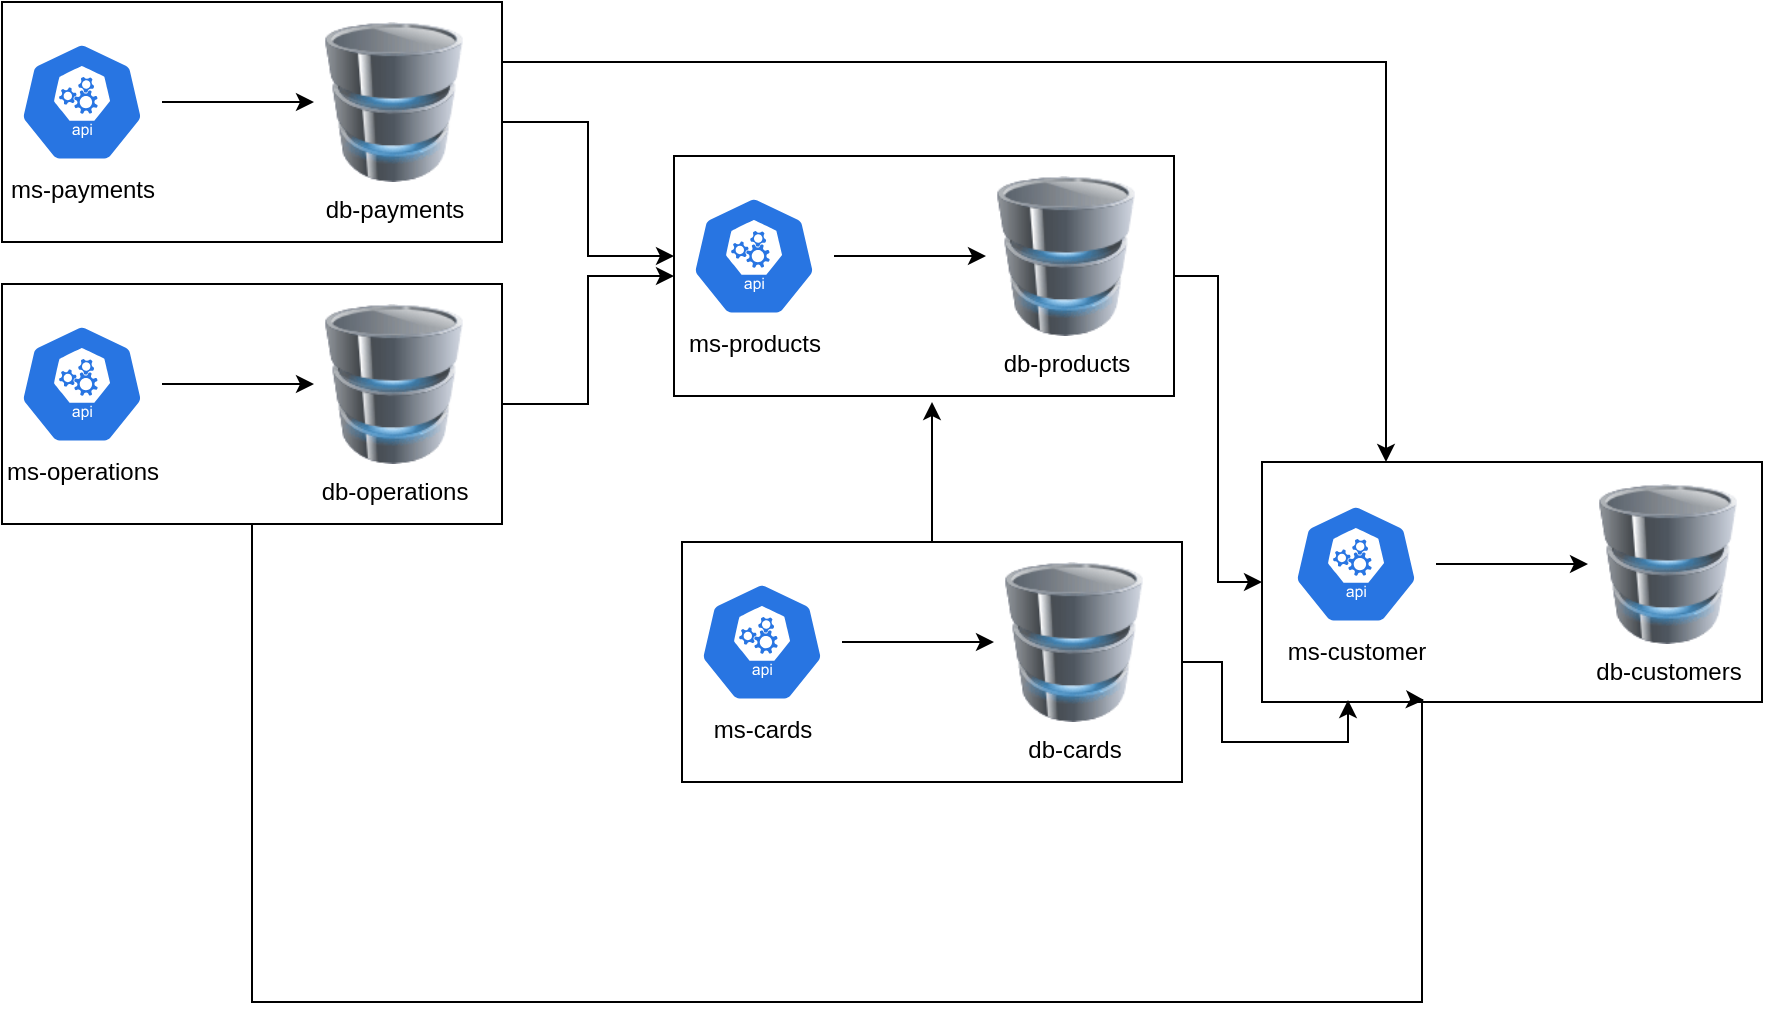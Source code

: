 <mxfile version="20.8.16" type="device" pages="6"><diagram id="bI5OG4YbrkHxdxl9GUgO" name="Arquitectura"><mxGraphModel dx="1434" dy="836" grid="1" gridSize="10" guides="1" tooltips="1" connect="1" arrows="1" fold="1" page="1" pageScale="1" pageWidth="827" pageHeight="1169" math="0" shadow="0"><root><mxCell id="0"/><mxCell id="1" parent="0"/><mxCell id="tQ7kCjf9MEW08KOer6E2-3" value="" style="group" parent="1" vertex="1" connectable="0"><mxGeometry x="470" y="80" width="250" height="120" as="geometry"/></mxCell><mxCell id="tQ7kCjf9MEW08KOer6E2-1" value="" style="rounded=0;whiteSpace=wrap;html=1;" parent="tQ7kCjf9MEW08KOer6E2-3" vertex="1"><mxGeometry width="250" height="120" as="geometry"/></mxCell><mxCell id="pB8GRAe6WzkX_tIAieHO-15" value="ms-payments" style="sketch=0;html=1;dashed=0;whitespace=wrap;fillColor=#2875E2;strokeColor=#ffffff;points=[[0.005,0.63,0],[0.1,0.2,0],[0.9,0.2,0],[0.5,0,0],[0.995,0.63,0],[0.72,0.99,0],[0.5,1,0],[0.28,0.99,0]];verticalLabelPosition=bottom;align=center;verticalAlign=top;shape=mxgraph.kubernetes.icon;prIcon=api" parent="tQ7kCjf9MEW08KOer6E2-3" vertex="1"><mxGeometry y="20" width="80" height="60" as="geometry"/></mxCell><mxCell id="pB8GRAe6WzkX_tIAieHO-16" value="db-payments" style="image;html=1;image=img/lib/clip_art/computers/Database_128x128.png" parent="tQ7kCjf9MEW08KOer6E2-3" vertex="1"><mxGeometry x="156" y="10" width="80" height="80" as="geometry"/></mxCell><mxCell id="pB8GRAe6WzkX_tIAieHO-14" style="edgeStyle=orthogonalEdgeStyle;rounded=0;orthogonalLoop=1;jettySize=auto;html=1;" parent="tQ7kCjf9MEW08KOer6E2-3" source="pB8GRAe6WzkX_tIAieHO-15" target="pB8GRAe6WzkX_tIAieHO-16" edge="1"><mxGeometry relative="1" as="geometry"/></mxCell><mxCell id="tQ7kCjf9MEW08KOer6E2-4" value="" style="group" parent="1" vertex="1" connectable="0"><mxGeometry x="470" y="221" width="250" height="120" as="geometry"/></mxCell><mxCell id="tQ7kCjf9MEW08KOer6E2-2" value="" style="rounded=0;whiteSpace=wrap;html=1;" parent="tQ7kCjf9MEW08KOer6E2-4" vertex="1"><mxGeometry width="250" height="120" as="geometry"/></mxCell><mxCell id="pB8GRAe6WzkX_tIAieHO-10" value="ms-operations" style="sketch=0;html=1;dashed=0;whitespace=wrap;fillColor=#2875E2;strokeColor=#ffffff;points=[[0.005,0.63,0],[0.1,0.2,0],[0.9,0.2,0],[0.5,0,0],[0.995,0.63,0],[0.72,0.99,0],[0.5,1,0],[0.28,0.99,0]];verticalLabelPosition=bottom;align=center;verticalAlign=top;shape=mxgraph.kubernetes.icon;prIcon=api" parent="tQ7kCjf9MEW08KOer6E2-4" vertex="1"><mxGeometry y="20" width="80" height="60" as="geometry"/></mxCell><mxCell id="pB8GRAe6WzkX_tIAieHO-11" value="db-operations" style="image;html=1;image=img/lib/clip_art/computers/Database_128x128.png" parent="tQ7kCjf9MEW08KOer6E2-4" vertex="1"><mxGeometry x="156" y="10" width="80" height="80" as="geometry"/></mxCell><mxCell id="pB8GRAe6WzkX_tIAieHO-9" style="edgeStyle=orthogonalEdgeStyle;rounded=0;orthogonalLoop=1;jettySize=auto;html=1;" parent="tQ7kCjf9MEW08KOer6E2-4" source="pB8GRAe6WzkX_tIAieHO-10" target="pB8GRAe6WzkX_tIAieHO-11" edge="1"><mxGeometry relative="1" as="geometry"/></mxCell><mxCell id="tQ7kCjf9MEW08KOer6E2-11" value="" style="group" parent="1" vertex="1" connectable="0"><mxGeometry x="806" y="157" width="250" height="120" as="geometry"/></mxCell><mxCell id="tQ7kCjf9MEW08KOer6E2-6" value="" style="rounded=0;whiteSpace=wrap;html=1;" parent="tQ7kCjf9MEW08KOer6E2-11" vertex="1"><mxGeometry width="250" height="120" as="geometry"/></mxCell><mxCell id="pB8GRAe6WzkX_tIAieHO-6" value="ms-products" style="sketch=0;html=1;dashed=0;whitespace=wrap;fillColor=#2875E2;strokeColor=#ffffff;points=[[0.005,0.63,0],[0.1,0.2,0],[0.9,0.2,0],[0.5,0,0],[0.995,0.63,0],[0.72,0.99,0],[0.5,1,0],[0.28,0.99,0]];verticalLabelPosition=bottom;align=center;verticalAlign=top;shape=mxgraph.kubernetes.icon;prIcon=api" parent="tQ7kCjf9MEW08KOer6E2-11" vertex="1"><mxGeometry y="20" width="80" height="60" as="geometry"/></mxCell><mxCell id="pB8GRAe6WzkX_tIAieHO-7" value="db-products" style="image;html=1;image=img/lib/clip_art/computers/Database_128x128.png" parent="tQ7kCjf9MEW08KOer6E2-11" vertex="1"><mxGeometry x="156" y="10" width="80" height="80" as="geometry"/></mxCell><mxCell id="pB8GRAe6WzkX_tIAieHO-8" style="edgeStyle=orthogonalEdgeStyle;rounded=0;orthogonalLoop=1;jettySize=auto;html=1;" parent="tQ7kCjf9MEW08KOer6E2-11" source="pB8GRAe6WzkX_tIAieHO-6" target="pB8GRAe6WzkX_tIAieHO-7" edge="1"><mxGeometry relative="1" as="geometry"/></mxCell><mxCell id="tQ7kCjf9MEW08KOer6E2-12" style="edgeStyle=orthogonalEdgeStyle;rounded=0;orthogonalLoop=1;jettySize=auto;html=1;" parent="1" source="tQ7kCjf9MEW08KOer6E2-1" target="pB8GRAe6WzkX_tIAieHO-6" edge="1"><mxGeometry relative="1" as="geometry"/></mxCell><mxCell id="tQ7kCjf9MEW08KOer6E2-13" style="edgeStyle=orthogonalEdgeStyle;rounded=0;orthogonalLoop=1;jettySize=auto;html=1;" parent="1" source="tQ7kCjf9MEW08KOer6E2-2" target="tQ7kCjf9MEW08KOer6E2-6" edge="1"><mxGeometry relative="1" as="geometry"/></mxCell><mxCell id="tQ7kCjf9MEW08KOer6E2-14" value="" style="group" parent="1" vertex="1" connectable="0"><mxGeometry x="1100" y="310" width="250" height="120" as="geometry"/></mxCell><mxCell id="tQ7kCjf9MEW08KOer6E2-10" value="" style="rounded=0;whiteSpace=wrap;html=1;" parent="tQ7kCjf9MEW08KOer6E2-14" vertex="1"><mxGeometry width="250" height="120" as="geometry"/></mxCell><mxCell id="pB8GRAe6WzkX_tIAieHO-3" value="db-customers" style="image;html=1;image=img/lib/clip_art/computers/Database_128x128.png" parent="tQ7kCjf9MEW08KOer6E2-14" vertex="1"><mxGeometry x="163" y="11" width="80" height="80" as="geometry"/></mxCell><mxCell id="pB8GRAe6WzkX_tIAieHO-5" style="edgeStyle=orthogonalEdgeStyle;rounded=0;orthogonalLoop=1;jettySize=auto;html=1;" parent="tQ7kCjf9MEW08KOer6E2-14" source="pB8GRAe6WzkX_tIAieHO-4" target="pB8GRAe6WzkX_tIAieHO-3" edge="1"><mxGeometry relative="1" as="geometry"/></mxCell><mxCell id="pB8GRAe6WzkX_tIAieHO-4" value="ms-customer" style="sketch=0;html=1;dashed=0;whitespace=wrap;fillColor=#2875E2;strokeColor=#ffffff;points=[[0.005,0.63,0],[0.1,0.2,0],[0.9,0.2,0],[0.5,0,0],[0.995,0.63,0],[0.72,0.99,0],[0.5,1,0],[0.28,0.99,0]];verticalLabelPosition=bottom;align=center;verticalAlign=top;shape=mxgraph.kubernetes.icon;prIcon=api" parent="tQ7kCjf9MEW08KOer6E2-14" vertex="1"><mxGeometry x="7" y="21" width="80" height="60" as="geometry"/></mxCell><mxCell id="tQ7kCjf9MEW08KOer6E2-15" style="edgeStyle=orthogonalEdgeStyle;rounded=0;orthogonalLoop=1;jettySize=auto;html=1;entryX=0;entryY=0.5;entryDx=0;entryDy=0;" parent="1" source="tQ7kCjf9MEW08KOer6E2-6" target="tQ7kCjf9MEW08KOer6E2-10" edge="1"><mxGeometry relative="1" as="geometry"/></mxCell><mxCell id="tQ7kCjf9MEW08KOer6E2-16" style="edgeStyle=orthogonalEdgeStyle;rounded=0;orthogonalLoop=1;jettySize=auto;html=1;entryX=0.25;entryY=0;entryDx=0;entryDy=0;" parent="1" source="tQ7kCjf9MEW08KOer6E2-1" target="tQ7kCjf9MEW08KOer6E2-10" edge="1"><mxGeometry relative="1" as="geometry"><mxPoint x="1200" y="180" as="targetPoint"/><Array as="points"><mxPoint x="1162" y="110"/><mxPoint x="1162" y="310"/></Array></mxGeometry></mxCell><mxCell id="tQ7kCjf9MEW08KOer6E2-17" style="edgeStyle=orthogonalEdgeStyle;rounded=0;orthogonalLoop=1;jettySize=auto;html=1;entryX=0.324;entryY=0.992;entryDx=0;entryDy=0;entryPerimeter=0;" parent="1" source="tQ7kCjf9MEW08KOer6E2-2" target="tQ7kCjf9MEW08KOer6E2-10" edge="1"><mxGeometry relative="1" as="geometry"><mxPoint x="970" y="420" as="targetPoint"/><Array as="points"><mxPoint x="595" y="580"/><mxPoint x="1180" y="580"/></Array></mxGeometry></mxCell><mxCell id="De7_aMg0YRirg4XIKX2l-1" value="" style="group" parent="1" vertex="1" connectable="0"><mxGeometry x="810" y="350" width="250" height="120" as="geometry"/></mxCell><mxCell id="De7_aMg0YRirg4XIKX2l-2" value="" style="rounded=0;whiteSpace=wrap;html=1;" parent="De7_aMg0YRirg4XIKX2l-1" vertex="1"><mxGeometry width="250" height="120" as="geometry"/></mxCell><mxCell id="De7_aMg0YRirg4XIKX2l-3" value="ms-cards" style="sketch=0;html=1;dashed=0;whitespace=wrap;fillColor=#2875E2;strokeColor=#ffffff;points=[[0.005,0.63,0],[0.1,0.2,0],[0.9,0.2,0],[0.5,0,0],[0.995,0.63,0],[0.72,0.99,0],[0.5,1,0],[0.28,0.99,0]];verticalLabelPosition=bottom;align=center;verticalAlign=top;shape=mxgraph.kubernetes.icon;prIcon=api" parent="De7_aMg0YRirg4XIKX2l-1" vertex="1"><mxGeometry y="20" width="80" height="60" as="geometry"/></mxCell><mxCell id="De7_aMg0YRirg4XIKX2l-4" value="db-cards" style="image;html=1;image=img/lib/clip_art/computers/Database_128x128.png" parent="De7_aMg0YRirg4XIKX2l-1" vertex="1"><mxGeometry x="156" y="10" width="80" height="80" as="geometry"/></mxCell><mxCell id="De7_aMg0YRirg4XIKX2l-5" style="edgeStyle=orthogonalEdgeStyle;rounded=0;orthogonalLoop=1;jettySize=auto;html=1;" parent="De7_aMg0YRirg4XIKX2l-1" source="De7_aMg0YRirg4XIKX2l-3" target="De7_aMg0YRirg4XIKX2l-4" edge="1"><mxGeometry relative="1" as="geometry"/></mxCell><mxCell id="De7_aMg0YRirg4XIKX2l-6" style="edgeStyle=orthogonalEdgeStyle;rounded=0;orthogonalLoop=1;jettySize=auto;html=1;" parent="1" source="De7_aMg0YRirg4XIKX2l-2" edge="1"><mxGeometry relative="1" as="geometry"><mxPoint x="935" y="280" as="targetPoint"/></mxGeometry></mxCell><mxCell id="De7_aMg0YRirg4XIKX2l-7" style="edgeStyle=orthogonalEdgeStyle;rounded=0;orthogonalLoop=1;jettySize=auto;html=1;entryX=0.172;entryY=0.992;entryDx=0;entryDy=0;entryPerimeter=0;" parent="1" source="De7_aMg0YRirg4XIKX2l-2" target="tQ7kCjf9MEW08KOer6E2-10" edge="1"><mxGeometry relative="1" as="geometry"/></mxCell></root></mxGraphModel></diagram><diagram name="Customers" id="FnQYfsVaNDvOb_7kR_wV"><mxGraphModel dx="880" dy="524" grid="1" gridSize="10" guides="1" tooltips="1" connect="1" arrows="1" fold="1" page="1" pageScale="1" pageWidth="827" pageHeight="1169" math="0" shadow="0"><root><mxCell id="0"/><mxCell id="1" parent="0"/><mxCell id="5f8UvKyfONVmYUpsZKr3-1" value="Customer" style="swimlane;fontStyle=0;childLayout=stackLayout;horizontal=1;startSize=26;fillColor=none;horizontalStack=0;resizeParent=1;resizeParentMax=0;resizeLast=0;collapsible=1;marginBottom=0;" parent="1" vertex="1"><mxGeometry x="90" y="506" width="140" height="78" as="geometry"/></mxCell><mxCell id="5f8UvKyfONVmYUpsZKr3-2" value="+ id: integer" style="text;strokeColor=none;fillColor=none;align=left;verticalAlign=top;spacingLeft=4;spacingRight=4;overflow=hidden;rotatable=0;points=[[0,0.5],[1,0.5]];portConstraint=eastwest;" parent="5f8UvKyfONVmYUpsZKr3-1" vertex="1"><mxGeometry y="26" width="140" height="26" as="geometry"/></mxCell><mxCell id="5f8UvKyfONVmYUpsZKr3-3" value="+ type: CustomerType" style="text;strokeColor=none;fillColor=none;align=left;verticalAlign=top;spacingLeft=4;spacingRight=4;overflow=hidden;rotatable=0;points=[[0,0.5],[1,0.5]];portConstraint=eastwest;" parent="5f8UvKyfONVmYUpsZKr3-1" vertex="1"><mxGeometry y="52" width="140" height="26" as="geometry"/></mxCell><mxCell id="5f8UvKyfONVmYUpsZKr3-5" value="PersonaNatural" style="swimlane;fontStyle=0;childLayout=stackLayout;horizontal=1;startSize=26;fillColor=none;horizontalStack=0;resizeParent=1;resizeParentMax=0;resizeLast=0;collapsible=1;marginBottom=0;" parent="1" vertex="1"><mxGeometry x="430" y="402" width="140" height="182" as="geometry"/></mxCell><mxCell id="5f8UvKyfONVmYUpsZKr3-6" value="+ id: integer" style="text;strokeColor=none;fillColor=none;align=left;verticalAlign=top;spacingLeft=4;spacingRight=4;overflow=hidden;rotatable=0;points=[[0,0.5],[1,0.5]];portConstraint=eastwest;" parent="5f8UvKyfONVmYUpsZKr3-5" vertex="1"><mxGeometry y="26" width="140" height="26" as="geometry"/></mxCell><mxCell id="5f8UvKyfONVmYUpsZKr3-7" value="+ name: varchar" style="text;strokeColor=none;fillColor=none;align=left;verticalAlign=top;spacingLeft=4;spacingRight=4;overflow=hidden;rotatable=0;points=[[0,0.5],[1,0.5]];portConstraint=eastwest;" parent="5f8UvKyfONVmYUpsZKr3-5" vertex="1"><mxGeometry y="52" width="140" height="26" as="geometry"/></mxCell><mxCell id="5f8UvKyfONVmYUpsZKr3-8" value="+ lastname: varchar" style="text;strokeColor=none;fillColor=none;align=left;verticalAlign=top;spacingLeft=4;spacingRight=4;overflow=hidden;rotatable=0;points=[[0,0.5],[1,0.5]];portConstraint=eastwest;" parent="5f8UvKyfONVmYUpsZKr3-5" vertex="1"><mxGeometry y="78" width="140" height="26" as="geometry"/></mxCell><mxCell id="5f8UvKyfONVmYUpsZKr3-22" value="+ customer: Customer" style="text;strokeColor=none;fillColor=none;align=left;verticalAlign=top;spacingLeft=4;spacingRight=4;overflow=hidden;rotatable=0;points=[[0,0.5],[1,0.5]];portConstraint=eastwest;" parent="5f8UvKyfONVmYUpsZKr3-5" vertex="1"><mxGeometry y="104" width="140" height="26" as="geometry"/></mxCell><mxCell id="5f8UvKyfONVmYUpsZKr3-23" value="+ document: Document" style="text;strokeColor=none;fillColor=none;align=left;verticalAlign=top;spacingLeft=4;spacingRight=4;overflow=hidden;rotatable=0;points=[[0,0.5],[1,0.5]];portConstraint=eastwest;" parent="5f8UvKyfONVmYUpsZKr3-5" vertex="1"><mxGeometry y="130" width="140" height="26" as="geometry"/></mxCell><mxCell id="5f8UvKyfONVmYUpsZKr3-47" value="+ address: Address" style="text;strokeColor=none;fillColor=none;align=left;verticalAlign=top;spacingLeft=4;spacingRight=4;overflow=hidden;rotatable=0;points=[[0,0.5],[1,0.5]];portConstraint=eastwest;" parent="5f8UvKyfONVmYUpsZKr3-5" vertex="1"><mxGeometry y="156" width="140" height="26" as="geometry"/></mxCell><mxCell id="5f8UvKyfONVmYUpsZKr3-21" style="edgeStyle=orthogonalEdgeStyle;rounded=0;orthogonalLoop=1;jettySize=auto;html=1;" parent="1" source="5f8UvKyfONVmYUpsZKr3-17" target="5f8UvKyfONVmYUpsZKr3-23" edge="1"><mxGeometry relative="1" as="geometry"/></mxCell><mxCell id="5f8UvKyfONVmYUpsZKr3-17" value="Document" style="swimlane;fontStyle=0;childLayout=stackLayout;horizontal=1;startSize=26;fillColor=none;horizontalStack=0;resizeParent=1;resizeParentMax=0;resizeLast=0;collapsible=1;marginBottom=0;" parent="1" vertex="1"><mxGeometry x="830" y="540" width="140" height="104" as="geometry"/></mxCell><mxCell id="5f8UvKyfONVmYUpsZKr3-18" value="+ id: integer" style="text;strokeColor=none;fillColor=none;align=left;verticalAlign=top;spacingLeft=4;spacingRight=4;overflow=hidden;rotatable=0;points=[[0,0.5],[1,0.5]];portConstraint=eastwest;" parent="5f8UvKyfONVmYUpsZKr3-17" vertex="1"><mxGeometry y="26" width="140" height="26" as="geometry"/></mxCell><mxCell id="5f8UvKyfONVmYUpsZKr3-19" value="+ type: DocumentType" style="text;strokeColor=none;fillColor=none;align=left;verticalAlign=top;spacingLeft=4;spacingRight=4;overflow=hidden;rotatable=0;points=[[0,0.5],[1,0.5]];portConstraint=eastwest;" parent="5f8UvKyfONVmYUpsZKr3-17" vertex="1"><mxGeometry y="52" width="140" height="26" as="geometry"/></mxCell><mxCell id="5f8UvKyfONVmYUpsZKr3-20" value="+ document: varchar" style="text;strokeColor=none;fillColor=none;align=left;verticalAlign=top;spacingLeft=4;spacingRight=4;overflow=hidden;rotatable=0;points=[[0,0.5],[1,0.5]];portConstraint=eastwest;" parent="5f8UvKyfONVmYUpsZKr3-17" vertex="1"><mxGeometry y="78" width="140" height="26" as="geometry"/></mxCell><mxCell id="5f8UvKyfONVmYUpsZKr3-24" value="PersonaJuridica" style="swimlane;fontStyle=0;childLayout=stackLayout;horizontal=1;startSize=26;fillColor=none;horizontalStack=0;resizeParent=1;resizeParentMax=0;resizeLast=0;collapsible=1;marginBottom=0;" parent="1" vertex="1"><mxGeometry x="430" y="612" width="160" height="156" as="geometry"/></mxCell><mxCell id="5f8UvKyfONVmYUpsZKr3-25" value="+ id: integer" style="text;strokeColor=none;fillColor=none;align=left;verticalAlign=top;spacingLeft=4;spacingRight=4;overflow=hidden;rotatable=0;points=[[0,0.5],[1,0.5]];portConstraint=eastwest;" parent="5f8UvKyfONVmYUpsZKr3-24" vertex="1"><mxGeometry y="26" width="160" height="26" as="geometry"/></mxCell><mxCell id="5f8UvKyfONVmYUpsZKr3-26" value="+ nombreEmpresa: varchar" style="text;strokeColor=none;fillColor=none;align=left;verticalAlign=top;spacingLeft=4;spacingRight=4;overflow=hidden;rotatable=0;points=[[0,0.5],[1,0.5]];portConstraint=eastwest;" parent="5f8UvKyfONVmYUpsZKr3-24" vertex="1"><mxGeometry y="52" width="160" height="26" as="geometry"/></mxCell><mxCell id="5f8UvKyfONVmYUpsZKr3-28" value="+ customer: Customer" style="text;strokeColor=none;fillColor=none;align=left;verticalAlign=top;spacingLeft=4;spacingRight=4;overflow=hidden;rotatable=0;points=[[0,0.5],[1,0.5]];portConstraint=eastwest;" parent="5f8UvKyfONVmYUpsZKr3-24" vertex="1"><mxGeometry y="78" width="160" height="26" as="geometry"/></mxCell><mxCell id="5f8UvKyfONVmYUpsZKr3-29" value="+ ruc: Document" style="text;strokeColor=none;fillColor=none;align=left;verticalAlign=top;spacingLeft=4;spacingRight=4;overflow=hidden;rotatable=0;points=[[0,0.5],[1,0.5]];portConstraint=eastwest;" parent="5f8UvKyfONVmYUpsZKr3-24" vertex="1"><mxGeometry y="104" width="160" height="26" as="geometry"/></mxCell><mxCell id="5f8UvKyfONVmYUpsZKr3-48" value="+ address: Address" style="text;strokeColor=none;fillColor=none;align=left;verticalAlign=top;spacingLeft=4;spacingRight=4;overflow=hidden;rotatable=0;points=[[0,0.5],[1,0.5]];portConstraint=eastwest;" parent="5f8UvKyfONVmYUpsZKr3-24" vertex="1"><mxGeometry y="130" width="160" height="26" as="geometry"/></mxCell><mxCell id="5f8UvKyfONVmYUpsZKr3-30" style="edgeStyle=orthogonalEdgeStyle;rounded=0;orthogonalLoop=1;jettySize=auto;html=1;entryX=0;entryY=0.5;entryDx=0;entryDy=0;" parent="1" source="5f8UvKyfONVmYUpsZKr3-2" target="5f8UvKyfONVmYUpsZKr3-28" edge="1"><mxGeometry relative="1" as="geometry"/></mxCell><mxCell id="5f8UvKyfONVmYUpsZKr3-36" style="edgeStyle=orthogonalEdgeStyle;rounded=0;orthogonalLoop=1;jettySize=auto;html=1;entryX=1;entryY=0.5;entryDx=0;entryDy=0;" parent="1" source="5f8UvKyfONVmYUpsZKr3-32" target="5f8UvKyfONVmYUpsZKr3-3" edge="1"><mxGeometry relative="1" as="geometry"/></mxCell><mxCell id="5f8UvKyfONVmYUpsZKr3-32" value="CustomerType" style="swimlane;fontStyle=0;childLayout=stackLayout;horizontal=1;startSize=26;fillColor=none;horizontalStack=0;resizeParent=1;resizeParentMax=0;resizeLast=0;collapsible=1;marginBottom=0;" parent="1" vertex="1"><mxGeometry x="90" y="660" width="140" height="78" as="geometry"/></mxCell><mxCell id="5f8UvKyfONVmYUpsZKr3-33" value="+ id: integer" style="text;strokeColor=none;fillColor=none;align=left;verticalAlign=top;spacingLeft=4;spacingRight=4;overflow=hidden;rotatable=0;points=[[0,0.5],[1,0.5]];portConstraint=eastwest;" parent="5f8UvKyfONVmYUpsZKr3-32" vertex="1"><mxGeometry y="26" width="140" height="26" as="geometry"/></mxCell><mxCell id="5f8UvKyfONVmYUpsZKr3-34" value="+ description: varchar" style="text;strokeColor=none;fillColor=none;align=left;verticalAlign=top;spacingLeft=4;spacingRight=4;overflow=hidden;rotatable=0;points=[[0,0.5],[1,0.5]];portConstraint=eastwest;" parent="5f8UvKyfONVmYUpsZKr3-32" vertex="1"><mxGeometry y="52" width="140" height="26" as="geometry"/></mxCell><mxCell id="5f8UvKyfONVmYUpsZKr3-37" value="DocumentType" style="swimlane;fontStyle=0;childLayout=stackLayout;horizontal=1;startSize=26;fillColor=none;horizontalStack=0;resizeParent=1;resizeParentMax=0;resizeLast=0;collapsible=1;marginBottom=0;" parent="1" vertex="1"><mxGeometry x="830" y="660" width="140" height="78" as="geometry"/></mxCell><mxCell id="5f8UvKyfONVmYUpsZKr3-38" value="+ id: integer" style="text;strokeColor=none;fillColor=none;align=left;verticalAlign=top;spacingLeft=4;spacingRight=4;overflow=hidden;rotatable=0;points=[[0,0.5],[1,0.5]];portConstraint=eastwest;" parent="5f8UvKyfONVmYUpsZKr3-37" vertex="1"><mxGeometry y="26" width="140" height="26" as="geometry"/></mxCell><mxCell id="5f8UvKyfONVmYUpsZKr3-39" value="+ description: varchar" style="text;strokeColor=none;fillColor=none;align=left;verticalAlign=top;spacingLeft=4;spacingRight=4;overflow=hidden;rotatable=0;points=[[0,0.5],[1,0.5]];portConstraint=eastwest;" parent="5f8UvKyfONVmYUpsZKr3-37" vertex="1"><mxGeometry y="52" width="140" height="26" as="geometry"/></mxCell><mxCell id="5f8UvKyfONVmYUpsZKr3-41" style="edgeStyle=orthogonalEdgeStyle;rounded=0;orthogonalLoop=1;jettySize=auto;html=1;entryX=1;entryY=0.5;entryDx=0;entryDy=0;" parent="1" source="5f8UvKyfONVmYUpsZKr3-38" target="5f8UvKyfONVmYUpsZKr3-19" edge="1"><mxGeometry relative="1" as="geometry"/></mxCell><mxCell id="LqF1xNk6goIlZYc00Zx_-3" style="edgeStyle=orthogonalEdgeStyle;rounded=0;orthogonalLoop=1;jettySize=auto;html=1;entryX=1;entryY=0.5;entryDx=0;entryDy=0;" parent="1" source="5f8UvKyfONVmYUpsZKr3-42" target="5f8UvKyfONVmYUpsZKr3-48" edge="1"><mxGeometry relative="1" as="geometry"/></mxCell><mxCell id="LqF1xNk6goIlZYc00Zx_-7" style="edgeStyle=orthogonalEdgeStyle;rounded=0;orthogonalLoop=1;jettySize=auto;html=1;" parent="1" source="5f8UvKyfONVmYUpsZKr3-42" target="5f8UvKyfONVmYUpsZKr3-47" edge="1"><mxGeometry relative="1" as="geometry"><Array as="points"><mxPoint x="1171" y="490"/><mxPoint x="650" y="490"/><mxPoint x="650" y="571"/></Array></mxGeometry></mxCell><mxCell id="5f8UvKyfONVmYUpsZKr3-42" value="Address" style="swimlane;fontStyle=0;childLayout=stackLayout;horizontal=1;startSize=26;fillColor=none;horizontalStack=0;resizeParent=1;resizeParentMax=0;resizeLast=0;collapsible=1;marginBottom=0;" parent="1" vertex="1"><mxGeometry x="1101" y="540" width="140" height="130" as="geometry"/></mxCell><mxCell id="5f8UvKyfONVmYUpsZKr3-43" value="+ id: integer" style="text;strokeColor=none;fillColor=none;align=left;verticalAlign=top;spacingLeft=4;spacingRight=4;overflow=hidden;rotatable=0;points=[[0,0.5],[1,0.5]];portConstraint=eastwest;" parent="5f8UvKyfONVmYUpsZKr3-42" vertex="1"><mxGeometry y="26" width="140" height="26" as="geometry"/></mxCell><mxCell id="5f8UvKyfONVmYUpsZKr3-44" value="+ address: varchar" style="text;strokeColor=none;fillColor=none;align=left;verticalAlign=top;spacingLeft=4;spacingRight=4;overflow=hidden;rotatable=0;points=[[0,0.5],[1,0.5]];portConstraint=eastwest;" parent="5f8UvKyfONVmYUpsZKr3-42" vertex="1"><mxGeometry y="52" width="140" height="26" as="geometry"/></mxCell><mxCell id="5f8UvKyfONVmYUpsZKr3-45" value="+ city: City" style="text;strokeColor=none;fillColor=none;align=left;verticalAlign=top;spacingLeft=4;spacingRight=4;overflow=hidden;rotatable=0;points=[[0,0.5],[1,0.5]];portConstraint=eastwest;" parent="5f8UvKyfONVmYUpsZKr3-42" vertex="1"><mxGeometry y="78" width="140" height="26" as="geometry"/></mxCell><mxCell id="5f8UvKyfONVmYUpsZKr3-46" value="+ state: State" style="text;strokeColor=none;fillColor=none;align=left;verticalAlign=top;spacingLeft=4;spacingRight=4;overflow=hidden;rotatable=0;points=[[0,0.5],[1,0.5]];portConstraint=eastwest;" parent="5f8UvKyfONVmYUpsZKr3-42" vertex="1"><mxGeometry y="104" width="140" height="26" as="geometry"/></mxCell><mxCell id="5f8UvKyfONVmYUpsZKr3-51" value="City" style="swimlane;fontStyle=0;childLayout=stackLayout;horizontal=1;startSize=26;fillColor=none;horizontalStack=0;resizeParent=1;resizeParentMax=0;resizeLast=0;collapsible=1;marginBottom=0;" parent="1" vertex="1"><mxGeometry x="1320" y="480" width="140" height="104" as="geometry"/></mxCell><mxCell id="5f8UvKyfONVmYUpsZKr3-52" value="+ id: integer" style="text;strokeColor=none;fillColor=none;align=left;verticalAlign=top;spacingLeft=4;spacingRight=4;overflow=hidden;rotatable=0;points=[[0,0.5],[1,0.5]];portConstraint=eastwest;" parent="5f8UvKyfONVmYUpsZKr3-51" vertex="1"><mxGeometry y="26" width="140" height="26" as="geometry"/></mxCell><mxCell id="5f8UvKyfONVmYUpsZKr3-53" value="+ name: varchar" style="text;strokeColor=none;fillColor=none;align=left;verticalAlign=top;spacingLeft=4;spacingRight=4;overflow=hidden;rotatable=0;points=[[0,0.5],[1,0.5]];portConstraint=eastwest;" parent="5f8UvKyfONVmYUpsZKr3-51" vertex="1"><mxGeometry y="52" width="140" height="26" as="geometry"/></mxCell><mxCell id="5f8UvKyfONVmYUpsZKr3-54" value="+ state: State" style="text;strokeColor=none;fillColor=none;align=left;verticalAlign=top;spacingLeft=4;spacingRight=4;overflow=hidden;rotatable=0;points=[[0,0.5],[1,0.5]];portConstraint=eastwest;" parent="5f8UvKyfONVmYUpsZKr3-51" vertex="1"><mxGeometry y="78" width="140" height="26" as="geometry"/></mxCell><mxCell id="5f8UvKyfONVmYUpsZKr3-55" style="edgeStyle=orthogonalEdgeStyle;rounded=0;orthogonalLoop=1;jettySize=auto;html=1;" parent="1" source="5f8UvKyfONVmYUpsZKr3-53" target="5f8UvKyfONVmYUpsZKr3-45" edge="1"><mxGeometry relative="1" as="geometry"/></mxCell><mxCell id="5f8UvKyfONVmYUpsZKr3-61" style="edgeStyle=orthogonalEdgeStyle;rounded=0;orthogonalLoop=1;jettySize=auto;html=1;" parent="1" source="5f8UvKyfONVmYUpsZKr3-56" target="5f8UvKyfONVmYUpsZKr3-46" edge="1"><mxGeometry relative="1" as="geometry"/></mxCell><mxCell id="LqF1xNk6goIlZYc00Zx_-4" style="edgeStyle=orthogonalEdgeStyle;rounded=0;orthogonalLoop=1;jettySize=auto;html=1;entryX=1;entryY=0.5;entryDx=0;entryDy=0;" parent="1" source="5f8UvKyfONVmYUpsZKr3-56" target="5f8UvKyfONVmYUpsZKr3-54" edge="1"><mxGeometry relative="1" as="geometry"/></mxCell><mxCell id="5f8UvKyfONVmYUpsZKr3-56" value="State" style="swimlane;fontStyle=0;childLayout=stackLayout;horizontal=1;startSize=26;fillColor=none;horizontalStack=0;resizeParent=1;resizeParentMax=0;resizeLast=0;collapsible=1;marginBottom=0;" parent="1" vertex="1"><mxGeometry x="1330" y="714" width="140" height="78" as="geometry"/></mxCell><mxCell id="5f8UvKyfONVmYUpsZKr3-57" value="+ id: integer" style="text;strokeColor=none;fillColor=none;align=left;verticalAlign=top;spacingLeft=4;spacingRight=4;overflow=hidden;rotatable=0;points=[[0,0.5],[1,0.5]];portConstraint=eastwest;" parent="5f8UvKyfONVmYUpsZKr3-56" vertex="1"><mxGeometry y="26" width="140" height="26" as="geometry"/></mxCell><mxCell id="5f8UvKyfONVmYUpsZKr3-58" value="+ name: varchar" style="text;strokeColor=none;fillColor=none;align=left;verticalAlign=top;spacingLeft=4;spacingRight=4;overflow=hidden;rotatable=0;points=[[0,0.5],[1,0.5]];portConstraint=eastwest;" parent="5f8UvKyfONVmYUpsZKr3-56" vertex="1"><mxGeometry y="52" width="140" height="26" as="geometry"/></mxCell><mxCell id="LqF1xNk6goIlZYc00Zx_-2" style="edgeStyle=orthogonalEdgeStyle;rounded=0;orthogonalLoop=1;jettySize=auto;html=1;entryX=0;entryY=0.5;entryDx=0;entryDy=0;" parent="1" source="5f8UvKyfONVmYUpsZKr3-2" target="5f8UvKyfONVmYUpsZKr3-22" edge="1"><mxGeometry relative="1" as="geometry"/></mxCell><mxCell id="LqF1xNk6goIlZYc00Zx_-5" style="edgeStyle=orthogonalEdgeStyle;rounded=0;orthogonalLoop=1;jettySize=auto;html=1;entryX=1;entryY=0.5;entryDx=0;entryDy=0;" parent="1" source="5f8UvKyfONVmYUpsZKr3-19" target="5f8UvKyfONVmYUpsZKr3-29" edge="1"><mxGeometry relative="1" as="geometry"/></mxCell></root></mxGraphModel></diagram><diagram id="a8-bd8aUQmbouIoUmvkq" name="Products"><mxGraphModel dx="978" dy="582" grid="1" gridSize="10" guides="1" tooltips="1" connect="1" arrows="1" fold="1" page="1" pageScale="1" pageWidth="827" pageHeight="1169" math="0" shadow="0"><root><mxCell id="0"/><mxCell id="1" parent="0"/><mxCell id="Aepamb_rC3IX7gEewI6D-28" style="edgeStyle=orthogonalEdgeStyle;shape=flexArrow;rounded=0;orthogonalLoop=1;jettySize=auto;html=1;entryX=0.5;entryY=0;entryDx=0;entryDy=0;" edge="1" parent="1" source="Ig0PfNO-eOohyUWHSJVr-1" target="Aepamb_rC3IX7gEewI6D-7"><mxGeometry relative="1" as="geometry"/></mxCell><mxCell id="Ig0PfNO-eOohyUWHSJVr-1" value="Acount" style="swimlane;fontStyle=0;childLayout=stackLayout;horizontal=1;startSize=26;fillColor=none;horizontalStack=0;resizeParent=1;resizeParentMax=0;resizeLast=0;collapsible=1;marginBottom=0;" vertex="1" parent="1"><mxGeometry x="200" y="160" width="140" height="78" as="geometry"/></mxCell><mxCell id="vfpqxTFMSXzLlHMN3opk-1" value="+ id: integer" style="text;strokeColor=none;fillColor=none;align=left;verticalAlign=top;spacingLeft=4;spacingRight=4;overflow=hidden;rotatable=0;points=[[0,0.5],[1,0.5]];portConstraint=eastwest;" vertex="1" parent="Ig0PfNO-eOohyUWHSJVr-1"><mxGeometry y="26" width="140" height="26" as="geometry"/></mxCell><mxCell id="Ig0PfNO-eOohyUWHSJVr-3" value="+ card: Card" style="text;strokeColor=none;fillColor=none;align=left;verticalAlign=top;spacingLeft=4;spacingRight=4;overflow=hidden;rotatable=0;points=[[0,0.5],[1,0.5]];portConstraint=eastwest;" vertex="1" parent="Ig0PfNO-eOohyUWHSJVr-1"><mxGeometry y="52" width="140" height="26" as="geometry"/></mxCell><mxCell id="Aepamb_rC3IX7gEewI6D-27" style="edgeStyle=orthogonalEdgeStyle;shape=flexArrow;rounded=0;orthogonalLoop=1;jettySize=auto;html=1;" edge="1" parent="1" source="5NRIU2rKPKR9Xe_N8qIw-1" target="Aepamb_rC3IX7gEewI6D-9"><mxGeometry relative="1" as="geometry"/></mxCell><mxCell id="5NRIU2rKPKR9Xe_N8qIw-1" value="Credits" style="swimlane;fontStyle=0;childLayout=stackLayout;horizontal=1;startSize=26;fillColor=none;horizontalStack=0;resizeParent=1;resizeParentMax=0;resizeLast=0;collapsible=1;marginBottom=0;" vertex="1" parent="1"><mxGeometry x="200" y="267" width="150" height="130" as="geometry"/></mxCell><mxCell id="Aepamb_rC3IX7gEewI6D-1" value="+ id: integer" style="text;strokeColor=none;fillColor=none;align=left;verticalAlign=top;spacingLeft=4;spacingRight=4;overflow=hidden;rotatable=0;points=[[0,0.5],[1,0.5]];portConstraint=eastwest;" vertex="1" parent="5NRIU2rKPKR9Xe_N8qIw-1"><mxGeometry y="26" width="150" height="26" as="geometry"/></mxCell><mxCell id="5NRIU2rKPKR9Xe_N8qIw-3" value="+ balance: decimal" style="text;strokeColor=none;fillColor=none;align=left;verticalAlign=top;spacingLeft=4;spacingRight=4;overflow=hidden;rotatable=0;points=[[0,0.5],[1,0.5]];portConstraint=eastwest;" vertex="1" parent="5NRIU2rKPKR9Xe_N8qIw-1"><mxGeometry y="52" width="150" height="26" as="geometry"/></mxCell><mxCell id="Aepamb_rC3IX7gEewI6D-3" value="+ dues: integer" style="text;strokeColor=none;fillColor=none;align=left;verticalAlign=top;spacingLeft=4;spacingRight=4;overflow=hidden;rotatable=0;points=[[0,0.5],[1,0.5]];portConstraint=eastwest;" vertex="1" parent="5NRIU2rKPKR9Xe_N8qIw-1"><mxGeometry y="78" width="150" height="26" as="geometry"/></mxCell><mxCell id="Aepamb_rC3IX7gEewI6D-4" value="+ paymentDueDate: date" style="text;strokeColor=none;fillColor=none;align=left;verticalAlign=top;spacingLeft=4;spacingRight=4;overflow=hidden;rotatable=0;points=[[0,0.5],[1,0.5]];portConstraint=eastwest;" vertex="1" parent="5NRIU2rKPKR9Xe_N8qIw-1"><mxGeometry y="104" width="150" height="26" as="geometry"/></mxCell><mxCell id="Aepamb_rC3IX7gEewI6D-26" style="edgeStyle=orthogonalEdgeStyle;shape=flexArrow;rounded=0;orthogonalLoop=1;jettySize=auto;html=1;" edge="1" parent="1" source="kfJlog5iimFJQybb5WOQ-1" target="Aepamb_rC3IX7gEewI6D-7"><mxGeometry relative="1" as="geometry"/></mxCell><mxCell id="kfJlog5iimFJQybb5WOQ-1" value="LinesOfCredit" style="swimlane;fontStyle=0;childLayout=stackLayout;horizontal=1;startSize=26;fillColor=none;horizontalStack=0;resizeParent=1;resizeParentMax=0;resizeLast=0;collapsible=1;marginBottom=0;" vertex="1" parent="1"><mxGeometry x="200" y="420" width="156" height="156" as="geometry"/></mxCell><mxCell id="Aepamb_rC3IX7gEewI6D-2" value="+ id: integer" style="text;strokeColor=none;fillColor=none;align=left;verticalAlign=top;spacingLeft=4;spacingRight=4;overflow=hidden;rotatable=0;points=[[0,0.5],[1,0.5]];portConstraint=eastwest;" vertex="1" parent="kfJlog5iimFJQybb5WOQ-1"><mxGeometry y="26" width="156" height="26" as="geometry"/></mxCell><mxCell id="kfJlog5iimFJQybb5WOQ-3" value="+ available: decimal" style="text;strokeColor=none;fillColor=none;align=left;verticalAlign=top;spacingLeft=4;spacingRight=4;overflow=hidden;rotatable=0;points=[[0,0.5],[1,0.5]];portConstraint=eastwest;" vertex="1" parent="kfJlog5iimFJQybb5WOQ-1"><mxGeometry y="52" width="156" height="26" as="geometry"/></mxCell><mxCell id="kfJlog5iimFJQybb5WOQ-4" value="+ costs: decimal" style="text;strokeColor=none;fillColor=none;align=left;verticalAlign=top;spacingLeft=4;spacingRight=4;overflow=hidden;rotatable=0;points=[[0,0.5],[1,0.5]];portConstraint=eastwest;" vertex="1" parent="kfJlog5iimFJQybb5WOQ-1"><mxGeometry y="78" width="156" height="26" as="geometry"/></mxCell><mxCell id="Aepamb_rC3IX7gEewI6D-5" value="+ closingDate: date" style="text;strokeColor=none;fillColor=none;align=left;verticalAlign=top;spacingLeft=4;spacingRight=4;overflow=hidden;rotatable=0;points=[[0,0.5],[1,0.5]];portConstraint=eastwest;" vertex="1" parent="kfJlog5iimFJQybb5WOQ-1"><mxGeometry y="104" width="156" height="26" as="geometry"/></mxCell><mxCell id="Aepamb_rC3IX7gEewI6D-6" value="+ paymentDueDate: date" style="text;strokeColor=none;fillColor=none;align=left;verticalAlign=top;spacingLeft=4;spacingRight=4;overflow=hidden;rotatable=0;points=[[0,0.5],[1,0.5]];portConstraint=eastwest;" vertex="1" parent="kfJlog5iimFJQybb5WOQ-1"><mxGeometry y="130" width="156" height="26" as="geometry"/></mxCell><mxCell id="Aepamb_rC3IX7gEewI6D-7" value="Products" style="swimlane;fontStyle=0;childLayout=stackLayout;horizontal=1;startSize=26;fillColor=none;horizontalStack=0;resizeParent=1;resizeParentMax=0;resizeLast=0;collapsible=1;marginBottom=0;" vertex="1" parent="1"><mxGeometry x="470" y="293" width="140" height="78" as="geometry"/></mxCell><mxCell id="Aepamb_rC3IX7gEewI6D-9" value="+ amount: decimal" style="text;strokeColor=none;fillColor=none;align=left;verticalAlign=top;spacingLeft=4;spacingRight=4;overflow=hidden;rotatable=0;points=[[0,0.5],[1,0.5]];portConstraint=eastwest;" vertex="1" parent="Aepamb_rC3IX7gEewI6D-7"><mxGeometry y="26" width="140" height="26" as="geometry"/></mxCell><mxCell id="Aepamb_rC3IX7gEewI6D-10" value="+ customer: Customer" style="text;strokeColor=none;fillColor=none;align=left;verticalAlign=top;spacingLeft=4;spacingRight=4;overflow=hidden;rotatable=0;points=[[0,0.5],[1,0.5]];portConstraint=eastwest;" vertex="1" parent="Aepamb_rC3IX7gEewI6D-7"><mxGeometry y="52" width="140" height="26" as="geometry"/></mxCell></root></mxGraphModel></diagram><diagram id="R4qorEhF54ysiF7mY4t-" name="Operations"><mxGraphModel dx="1434" dy="836" grid="1" gridSize="10" guides="1" tooltips="1" connect="1" arrows="1" fold="1" page="1" pageScale="1" pageWidth="827" pageHeight="1169" math="0" shadow="0"><root><mxCell id="0"/><mxCell id="1" parent="0"/><mxCell id="0MipC3wCVUq4Wc7r-uWf-1" value="OperationType" style="swimlane;fontStyle=0;childLayout=stackLayout;horizontal=1;startSize=26;fillColor=none;horizontalStack=0;resizeParent=1;resizeParentMax=0;resizeLast=0;collapsible=1;marginBottom=0;" parent="1" vertex="1"><mxGeometry x="370" y="130" width="140" height="78" as="geometry"/></mxCell><mxCell id="0MipC3wCVUq4Wc7r-uWf-2" value="+ id: integer" style="text;strokeColor=none;fillColor=none;align=left;verticalAlign=top;spacingLeft=4;spacingRight=4;overflow=hidden;rotatable=0;points=[[0,0.5],[1,0.5]];portConstraint=eastwest;" parent="0MipC3wCVUq4Wc7r-uWf-1" vertex="1"><mxGeometry y="26" width="140" height="26" as="geometry"/></mxCell><mxCell id="0MipC3wCVUq4Wc7r-uWf-3" value="+ description: varchar" style="text;strokeColor=none;fillColor=none;align=left;verticalAlign=top;spacingLeft=4;spacingRight=4;overflow=hidden;rotatable=0;points=[[0,0.5],[1,0.5]];portConstraint=eastwest;" parent="0MipC3wCVUq4Wc7r-uWf-1" vertex="1"><mxGeometry y="52" width="140" height="26" as="geometry"/></mxCell><mxCell id="0MipC3wCVUq4Wc7r-uWf-5" value="Operation" style="swimlane;fontStyle=0;childLayout=stackLayout;horizontal=1;startSize=26;fillColor=none;horizontalStack=0;resizeParent=1;resizeParentMax=0;resizeLast=0;collapsible=1;marginBottom=0;" parent="1" vertex="1"><mxGeometry x="100" y="100" width="140" height="182" as="geometry"/></mxCell><mxCell id="0MipC3wCVUq4Wc7r-uWf-6" value="+ id: integer" style="text;strokeColor=none;fillColor=none;align=left;verticalAlign=top;spacingLeft=4;spacingRight=4;overflow=hidden;rotatable=0;points=[[0,0.5],[1,0.5]];portConstraint=eastwest;" parent="0MipC3wCVUq4Wc7r-uWf-5" vertex="1"><mxGeometry y="26" width="140" height="26" as="geometry"/></mxCell><mxCell id="0MipC3wCVUq4Wc7r-uWf-7" value="+ type: OperationType" style="text;strokeColor=none;fillColor=none;align=left;verticalAlign=top;spacingLeft=4;spacingRight=4;overflow=hidden;rotatable=0;points=[[0,0.5],[1,0.5]];portConstraint=eastwest;" parent="0MipC3wCVUq4Wc7r-uWf-5" vertex="1"><mxGeometry y="52" width="140" height="26" as="geometry"/></mxCell><mxCell id="0MipC3wCVUq4Wc7r-uWf-8" value="+ product: Product" style="text;strokeColor=none;fillColor=none;align=left;verticalAlign=top;spacingLeft=4;spacingRight=4;overflow=hidden;rotatable=0;points=[[0,0.5],[1,0.5]];portConstraint=eastwest;" parent="0MipC3wCVUq4Wc7r-uWf-5" vertex="1"><mxGeometry y="78" width="140" height="26" as="geometry"/></mxCell><mxCell id="SMTJrhXnxoKIe_QTiHFD-1" value="+ amount: decimal" style="text;strokeColor=none;fillColor=none;align=left;verticalAlign=top;spacingLeft=4;spacingRight=4;overflow=hidden;rotatable=0;points=[[0,0.5],[1,0.5]];portConstraint=eastwest;" parent="0MipC3wCVUq4Wc7r-uWf-5" vertex="1"><mxGeometry y="104" width="140" height="26" as="geometry"/></mxCell><mxCell id="SMTJrhXnxoKIe_QTiHFD-2" value="+ timestamp" style="text;strokeColor=none;fillColor=none;align=left;verticalAlign=top;spacingLeft=4;spacingRight=4;overflow=hidden;rotatable=0;points=[[0,0.5],[1,0.5]];portConstraint=eastwest;" parent="0MipC3wCVUq4Wc7r-uWf-5" vertex="1"><mxGeometry y="130" width="140" height="26" as="geometry"/></mxCell><mxCell id="SMTJrhXnxoKIe_QTiHFD-3" value="+ description: varchar" style="text;strokeColor=none;fillColor=none;align=left;verticalAlign=top;spacingLeft=4;spacingRight=4;overflow=hidden;rotatable=0;points=[[0,0.5],[1,0.5]];portConstraint=eastwest;" parent="0MipC3wCVUq4Wc7r-uWf-5" vertex="1"><mxGeometry y="156" width="140" height="26" as="geometry"/></mxCell><mxCell id="SMTJrhXnxoKIe_QTiHFD-4" style="edgeStyle=orthogonalEdgeStyle;rounded=0;orthogonalLoop=1;jettySize=auto;html=1;" parent="1" source="0MipC3wCVUq4Wc7r-uWf-2" target="0MipC3wCVUq4Wc7r-uWf-7" edge="1"><mxGeometry relative="1" as="geometry"/></mxCell></root></mxGraphModel></diagram><diagram id="SUYTrciWGFnHVLSQu-_X" name="Payments"><mxGraphModel dx="880" dy="524" grid="1" gridSize="10" guides="1" tooltips="1" connect="1" arrows="1" fold="1" page="1" pageScale="1" pageWidth="827" pageHeight="1169" math="0" shadow="0"><root><mxCell id="0"/><mxCell id="1" parent="0"/></root></mxGraphModel></diagram><diagram id="xPib-2Ad-KHZtF8EsL9s" name="Cards"><mxGraphModel dx="1434" dy="836" grid="1" gridSize="10" guides="1" tooltips="1" connect="1" arrows="1" fold="1" page="1" pageScale="1" pageWidth="827" pageHeight="1169" math="0" shadow="0"><root><mxCell id="0"/><mxCell id="1" parent="0"/><mxCell id="7mRa1rN_GOSE3ArDLkxC-1" value="Card" style="swimlane;fontStyle=0;childLayout=stackLayout;horizontal=1;startSize=26;fillColor=none;horizontalStack=0;resizeParent=1;resizeParentMax=0;resizeLast=0;collapsible=1;marginBottom=0;" parent="1" vertex="1"><mxGeometry x="210" y="310" width="140" height="130" as="geometry"/></mxCell><mxCell id="7mRa1rN_GOSE3ArDLkxC-2" value="+ id: integer" style="text;strokeColor=none;fillColor=none;align=left;verticalAlign=top;spacingLeft=4;spacingRight=4;overflow=hidden;rotatable=0;points=[[0,0.5],[1,0.5]];portConstraint=eastwest;" parent="7mRa1rN_GOSE3ArDLkxC-1" vertex="1"><mxGeometry y="26" width="140" height="26" as="geometry"/></mxCell><mxCell id="7mRa1rN_GOSE3ArDLkxC-3" value="+ type: CardType" style="text;strokeColor=none;fillColor=none;align=left;verticalAlign=top;spacingLeft=4;spacingRight=4;overflow=hidden;rotatable=0;points=[[0,0.5],[1,0.5]];portConstraint=eastwest;" parent="7mRa1rN_GOSE3ArDLkxC-1" vertex="1"><mxGeometry y="52" width="140" height="26" as="geometry"/></mxCell><mxCell id="7mRa1rN_GOSE3ArDLkxC-4" value="+ numero: varchar" style="text;strokeColor=none;fillColor=none;align=left;verticalAlign=top;spacingLeft=4;spacingRight=4;overflow=hidden;rotatable=0;points=[[0,0.5],[1,0.5]];portConstraint=eastwest;" parent="7mRa1rN_GOSE3ArDLkxC-1" vertex="1"><mxGeometry y="78" width="140" height="26" as="geometry"/></mxCell><mxCell id="qq1uQI9kecnFrGk1mEx_-5" value="+ pin: varchar" style="text;strokeColor=none;fillColor=none;align=left;verticalAlign=top;spacingLeft=4;spacingRight=4;overflow=hidden;rotatable=0;points=[[0,0.5],[1,0.5]];portConstraint=eastwest;" parent="7mRa1rN_GOSE3ArDLkxC-1" vertex="1"><mxGeometry y="104" width="140" height="26" as="geometry"/></mxCell><mxCell id="qq1uQI9kecnFrGk1mEx_-1" value="CardType" style="swimlane;fontStyle=0;childLayout=stackLayout;horizontal=1;startSize=26;fillColor=none;horizontalStack=0;resizeParent=1;resizeParentMax=0;resizeLast=0;collapsible=1;marginBottom=0;" parent="1" vertex="1"><mxGeometry x="440" y="336" width="140" height="78" as="geometry"/></mxCell><mxCell id="qq1uQI9kecnFrGk1mEx_-2" value="+ id: integer" style="text;strokeColor=none;fillColor=none;align=left;verticalAlign=top;spacingLeft=4;spacingRight=4;overflow=hidden;rotatable=0;points=[[0,0.5],[1,0.5]];portConstraint=eastwest;" parent="qq1uQI9kecnFrGk1mEx_-1" vertex="1"><mxGeometry y="26" width="140" height="26" as="geometry"/></mxCell><mxCell id="qq1uQI9kecnFrGk1mEx_-3" value="+ description: varchar" style="text;strokeColor=none;fillColor=none;align=left;verticalAlign=top;spacingLeft=4;spacingRight=4;overflow=hidden;rotatable=0;points=[[0,0.5],[1,0.5]];portConstraint=eastwest;" parent="qq1uQI9kecnFrGk1mEx_-1" vertex="1"><mxGeometry y="52" width="140" height="26" as="geometry"/></mxCell></root></mxGraphModel></diagram></mxfile>